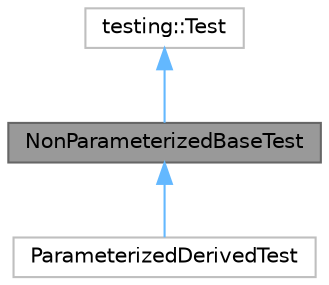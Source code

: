 digraph "NonParameterizedBaseTest"
{
 // LATEX_PDF_SIZE
  bgcolor="transparent";
  edge [fontname=Helvetica,fontsize=10,labelfontname=Helvetica,labelfontsize=10];
  node [fontname=Helvetica,fontsize=10,shape=box,height=0.2,width=0.4];
  Node1 [id="Node000001",label="NonParameterizedBaseTest",height=0.2,width=0.4,color="gray40", fillcolor="grey60", style="filled", fontcolor="black",tooltip=" "];
  Node2 -> Node1 [id="edge3_Node000001_Node000002",dir="back",color="steelblue1",style="solid",tooltip=" "];
  Node2 [id="Node000002",label="testing::Test",height=0.2,width=0.4,color="grey75", fillcolor="white", style="filled",URL="$classtesting_1_1_test.html",tooltip=" "];
  Node1 -> Node3 [id="edge4_Node000001_Node000003",dir="back",color="steelblue1",style="solid",tooltip=" "];
  Node3 [id="Node000003",label="ParameterizedDerivedTest",height=0.2,width=0.4,color="grey75", fillcolor="white", style="filled",URL="$class_parameterized_derived_test.html",tooltip=" "];
}
